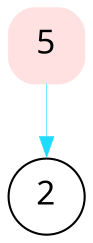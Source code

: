 
digraph G {
node [ fontname="Terminus", fontsize=16, width=0.5, height=0.5 ];

5 -> 2 [color="#1FDBFD", style="setlinewidth(0.3)" ];

/* Node attributes */

2 [ color="black", shape="ellipse", style="filled,rounded", fillcolor="white", URL="", tooltip="2", target="_top" ];


5 [ color="#ffe1e1", shape="box", style="filled,rounded", fillcolor="#ffe1e1", URL="/p/denethor/t/5", tooltip="REVIEW -  If no state name is supplied, as is normally the ...", target="_top" ];

}
